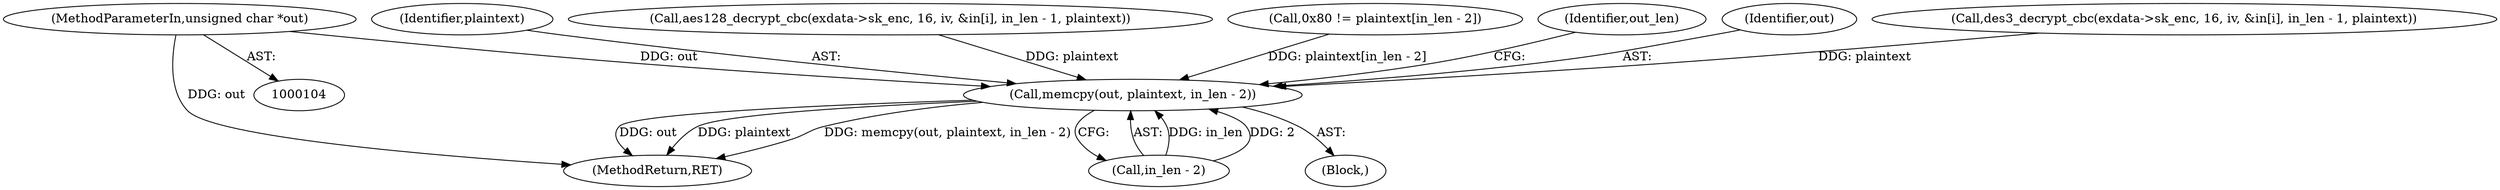 digraph "1_OpenSC_8fe377e93b4b56060e5bbfb6f3142ceaeca744fa_7@pointer" {
"1000107" [label="(MethodParameterIn,unsigned char *out)"];
"1000279" [label="(Call,memcpy(out, plaintext, in_len - 2))"];
"1000281" [label="(Identifier,plaintext)"];
"1000227" [label="(Call,aes128_decrypt_cbc(exdata->sk_enc, 16, iv, &in[i], in_len - 1, plaintext))"];
"1000258" [label="(Call,0x80 != plaintext[in_len - 2])"];
"1000109" [label="(Block,)"];
"1000293" [label="(MethodReturn,RET)"];
"1000287" [label="(Identifier,out_len)"];
"1000107" [label="(MethodParameterIn,unsigned char *out)"];
"1000280" [label="(Identifier,out)"];
"1000279" [label="(Call,memcpy(out, plaintext, in_len - 2))"];
"1000242" [label="(Call,des3_decrypt_cbc(exdata->sk_enc, 16, iv, &in[i], in_len - 1, plaintext))"];
"1000282" [label="(Call,in_len - 2)"];
"1000107" -> "1000104"  [label="AST: "];
"1000107" -> "1000293"  [label="DDG: out"];
"1000107" -> "1000279"  [label="DDG: out"];
"1000279" -> "1000109"  [label="AST: "];
"1000279" -> "1000282"  [label="CFG: "];
"1000280" -> "1000279"  [label="AST: "];
"1000281" -> "1000279"  [label="AST: "];
"1000282" -> "1000279"  [label="AST: "];
"1000287" -> "1000279"  [label="CFG: "];
"1000279" -> "1000293"  [label="DDG: out"];
"1000279" -> "1000293"  [label="DDG: plaintext"];
"1000279" -> "1000293"  [label="DDG: memcpy(out, plaintext, in_len - 2)"];
"1000258" -> "1000279"  [label="DDG: plaintext[in_len - 2]"];
"1000242" -> "1000279"  [label="DDG: plaintext"];
"1000227" -> "1000279"  [label="DDG: plaintext"];
"1000282" -> "1000279"  [label="DDG: in_len"];
"1000282" -> "1000279"  [label="DDG: 2"];
}
